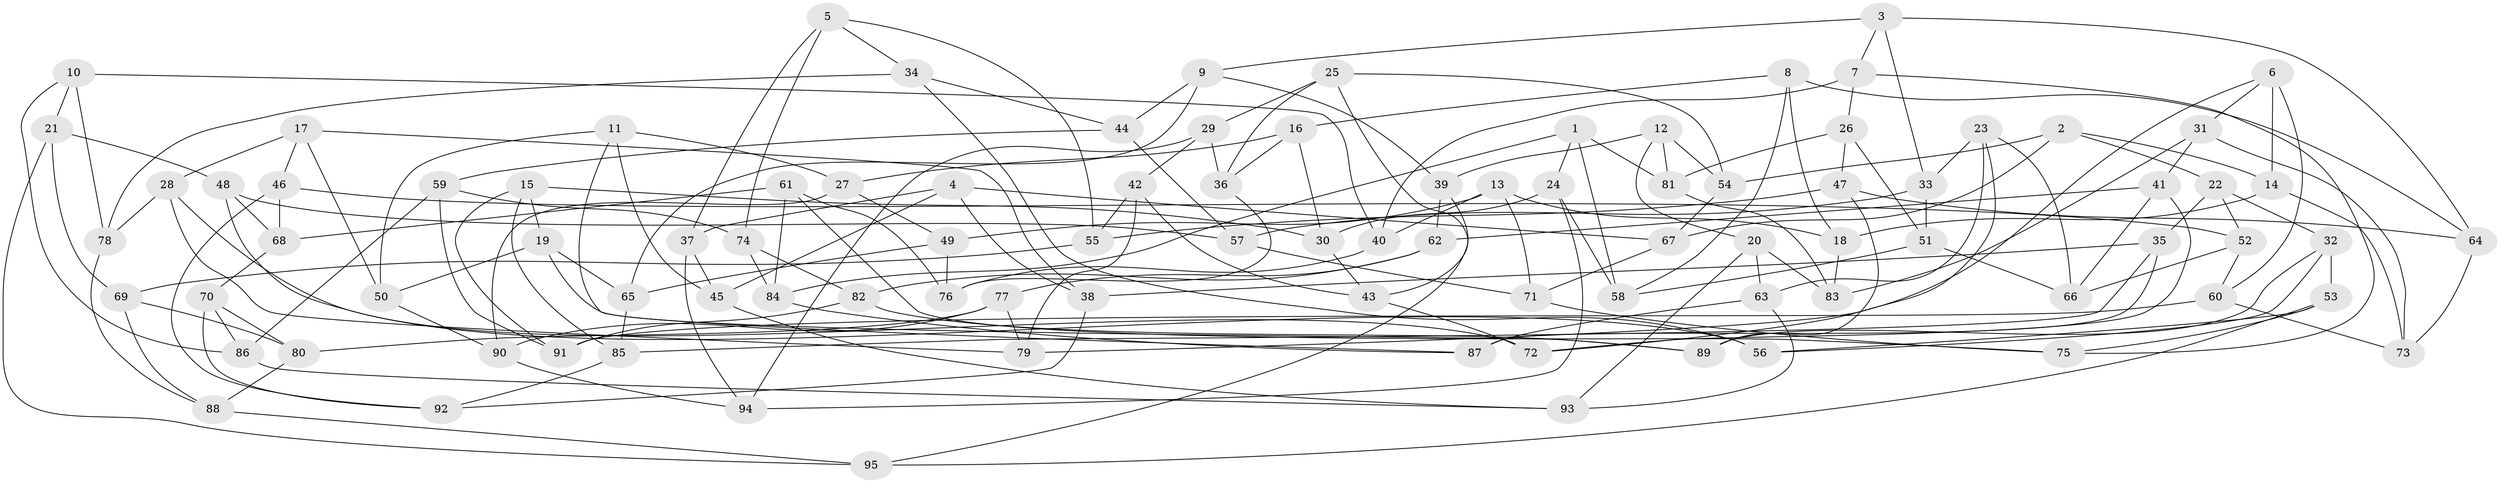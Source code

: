 // Generated by graph-tools (version 1.1) at 2025/50/03/09/25 03:50:45]
// undirected, 95 vertices, 190 edges
graph export_dot {
graph [start="1"]
  node [color=gray90,style=filled];
  1;
  2;
  3;
  4;
  5;
  6;
  7;
  8;
  9;
  10;
  11;
  12;
  13;
  14;
  15;
  16;
  17;
  18;
  19;
  20;
  21;
  22;
  23;
  24;
  25;
  26;
  27;
  28;
  29;
  30;
  31;
  32;
  33;
  34;
  35;
  36;
  37;
  38;
  39;
  40;
  41;
  42;
  43;
  44;
  45;
  46;
  47;
  48;
  49;
  50;
  51;
  52;
  53;
  54;
  55;
  56;
  57;
  58;
  59;
  60;
  61;
  62;
  63;
  64;
  65;
  66;
  67;
  68;
  69;
  70;
  71;
  72;
  73;
  74;
  75;
  76;
  77;
  78;
  79;
  80;
  81;
  82;
  83;
  84;
  85;
  86;
  87;
  88;
  89;
  90;
  91;
  92;
  93;
  94;
  95;
  1 -- 24;
  1 -- 58;
  1 -- 81;
  1 -- 84;
  2 -- 22;
  2 -- 54;
  2 -- 14;
  2 -- 67;
  3 -- 33;
  3 -- 9;
  3 -- 64;
  3 -- 7;
  4 -- 45;
  4 -- 38;
  4 -- 67;
  4 -- 37;
  5 -- 74;
  5 -- 55;
  5 -- 37;
  5 -- 34;
  6 -- 79;
  6 -- 31;
  6 -- 60;
  6 -- 14;
  7 -- 40;
  7 -- 75;
  7 -- 26;
  8 -- 58;
  8 -- 16;
  8 -- 18;
  8 -- 64;
  9 -- 65;
  9 -- 39;
  9 -- 44;
  10 -- 78;
  10 -- 86;
  10 -- 21;
  10 -- 40;
  11 -- 27;
  11 -- 45;
  11 -- 87;
  11 -- 50;
  12 -- 39;
  12 -- 81;
  12 -- 20;
  12 -- 54;
  13 -- 49;
  13 -- 71;
  13 -- 18;
  13 -- 40;
  14 -- 18;
  14 -- 73;
  15 -- 30;
  15 -- 91;
  15 -- 85;
  15 -- 19;
  16 -- 30;
  16 -- 36;
  16 -- 27;
  17 -- 38;
  17 -- 50;
  17 -- 46;
  17 -- 28;
  18 -- 83;
  19 -- 50;
  19 -- 65;
  19 -- 89;
  20 -- 63;
  20 -- 93;
  20 -- 83;
  21 -- 48;
  21 -- 69;
  21 -- 95;
  22 -- 32;
  22 -- 52;
  22 -- 35;
  23 -- 66;
  23 -- 72;
  23 -- 63;
  23 -- 33;
  24 -- 30;
  24 -- 94;
  24 -- 58;
  25 -- 29;
  25 -- 54;
  25 -- 36;
  25 -- 95;
  26 -- 81;
  26 -- 47;
  26 -- 51;
  27 -- 49;
  27 -- 90;
  28 -- 56;
  28 -- 79;
  28 -- 78;
  29 -- 42;
  29 -- 36;
  29 -- 94;
  30 -- 43;
  31 -- 73;
  31 -- 41;
  31 -- 83;
  32 -- 56;
  32 -- 89;
  32 -- 53;
  33 -- 57;
  33 -- 51;
  34 -- 56;
  34 -- 44;
  34 -- 78;
  35 -- 87;
  35 -- 38;
  35 -- 85;
  36 -- 76;
  37 -- 94;
  37 -- 45;
  38 -- 92;
  39 -- 62;
  39 -- 43;
  40 -- 76;
  41 -- 72;
  41 -- 66;
  41 -- 62;
  42 -- 55;
  42 -- 43;
  42 -- 79;
  43 -- 72;
  44 -- 57;
  44 -- 59;
  45 -- 93;
  46 -- 92;
  46 -- 52;
  46 -- 68;
  47 -- 55;
  47 -- 64;
  47 -- 89;
  48 -- 57;
  48 -- 72;
  48 -- 68;
  49 -- 76;
  49 -- 65;
  50 -- 90;
  51 -- 66;
  51 -- 58;
  52 -- 60;
  52 -- 66;
  53 -- 56;
  53 -- 95;
  53 -- 75;
  54 -- 67;
  55 -- 69;
  57 -- 71;
  59 -- 86;
  59 -- 74;
  59 -- 91;
  60 -- 91;
  60 -- 73;
  61 -- 76;
  61 -- 68;
  61 -- 75;
  61 -- 84;
  62 -- 82;
  62 -- 77;
  63 -- 87;
  63 -- 93;
  64 -- 73;
  65 -- 85;
  67 -- 71;
  68 -- 70;
  69 -- 80;
  69 -- 88;
  70 -- 92;
  70 -- 80;
  70 -- 86;
  71 -- 75;
  74 -- 84;
  74 -- 82;
  77 -- 90;
  77 -- 80;
  77 -- 79;
  78 -- 88;
  80 -- 88;
  81 -- 83;
  82 -- 91;
  82 -- 89;
  84 -- 87;
  85 -- 92;
  86 -- 93;
  88 -- 95;
  90 -- 94;
}

